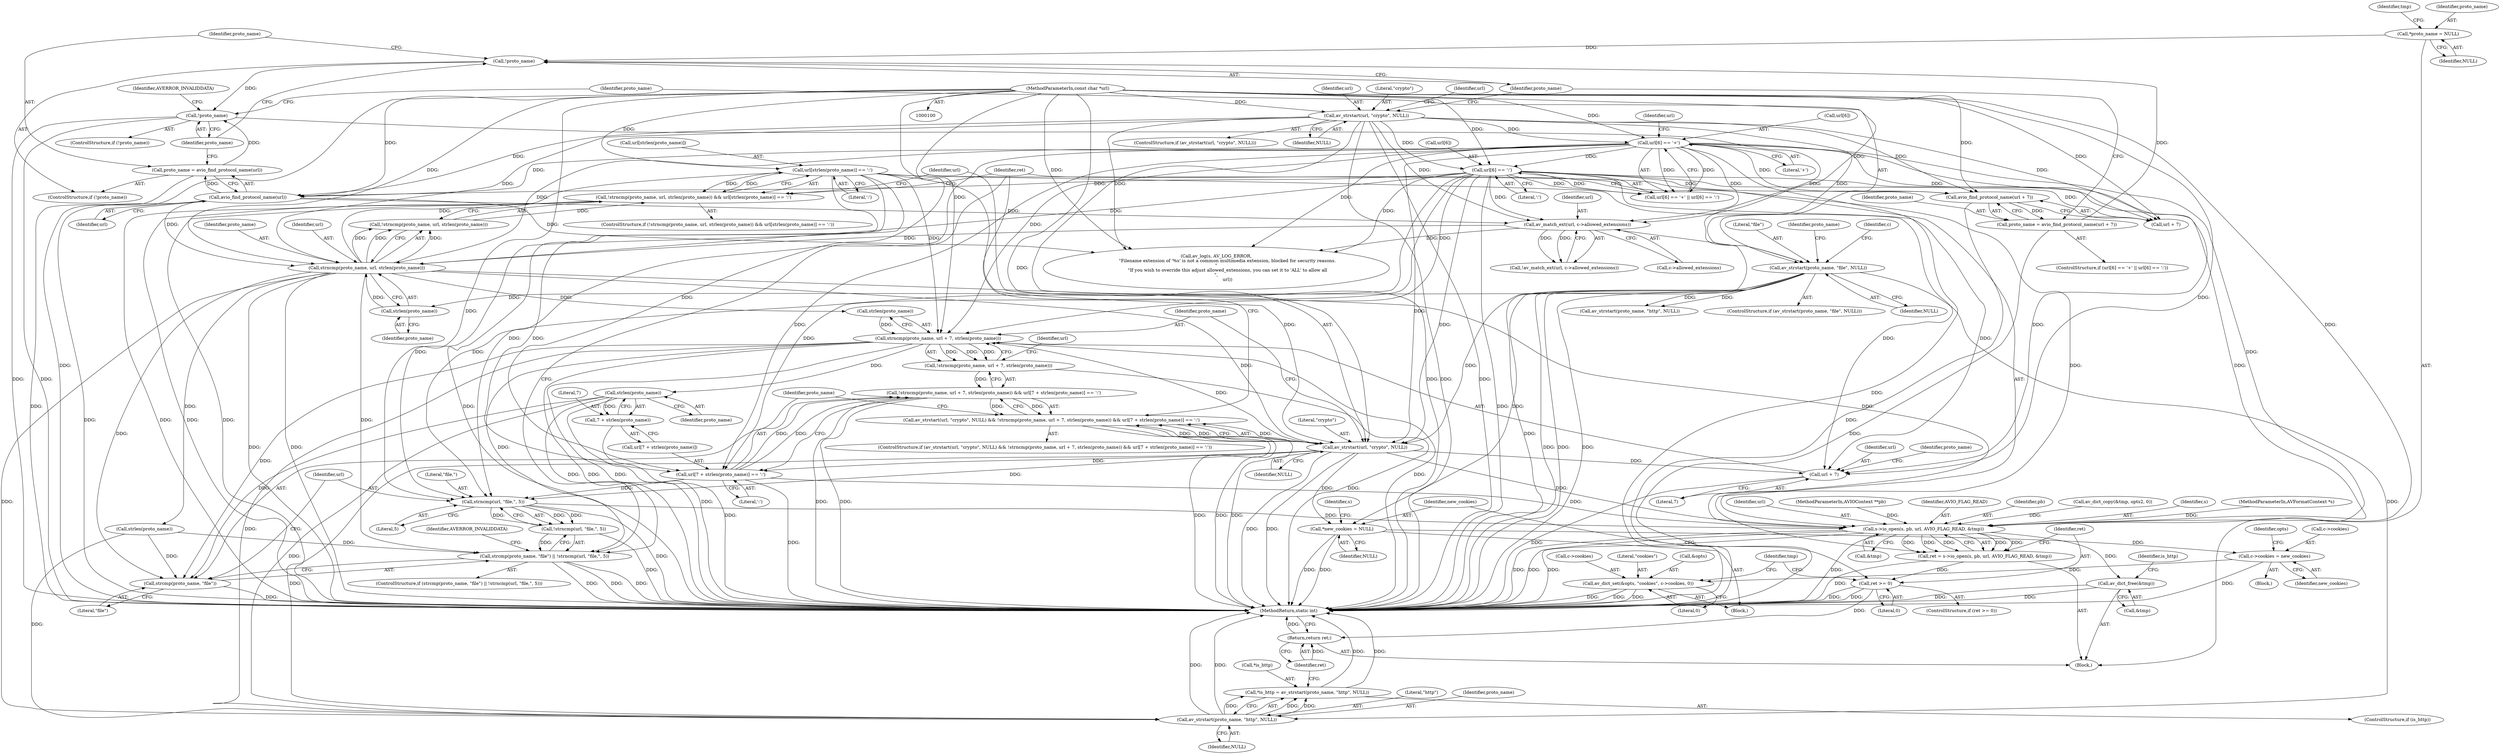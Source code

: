 digraph "0_FFmpeg_189ff4219644532bdfa7bab28dfedaee4d6d4021@API" {
"1000214" [label="(Call,url[strlen(proto_name)] == ':')"];
"1000209" [label="(Call,strncmp(proto_name, url, strlen(proto_name)))"];
"1000212" [label="(Call,strlen(proto_name))"];
"1000170" [label="(Call,av_strstart(proto_name, \"file\", NULL))"];
"1000165" [label="(Call,!proto_name)"];
"1000158" [label="(Call,!proto_name)"];
"1000151" [label="(Call,proto_name = avio_find_protocol_name(url + 7))"];
"1000153" [label="(Call,avio_find_protocol_name(url + 7))"];
"1000141" [label="(Call,url[6] == '+')"];
"1000134" [label="(Call,av_strstart(url, \"crypto\", NULL))"];
"1000103" [label="(MethodParameterIn,const char *url)"];
"1000146" [label="(Call,url[6] == ':')"];
"1000119" [label="(Call,*proto_name = NULL)"];
"1000160" [label="(Call,proto_name = avio_find_protocol_name(url))"];
"1000162" [label="(Call,avio_find_protocol_name(url))"];
"1000183" [label="(Call,av_match_ext(url, c->allowed_extensions))"];
"1000207" [label="(Call,!strncmp(proto_name, url, strlen(proto_name)) && url[strlen(proto_name)] == ':')"];
"1000223" [label="(Call,av_strstart(url, \"crypto\", NULL))"];
"1000222" [label="(Call,av_strstart(url, \"crypto\", NULL) && !strncmp(proto_name, url + 7, strlen(proto_name)) && url[7 + strlen(proto_name)] == ':')"];
"1000229" [label="(Call,strncmp(proto_name, url + 7, strlen(proto_name)))"];
"1000228" [label="(Call,!strncmp(proto_name, url + 7, strlen(proto_name)))"];
"1000227" [label="(Call,!strncmp(proto_name, url + 7, strlen(proto_name)) && url[7 + strlen(proto_name)] == ':')"];
"1000241" [label="(Call,strlen(proto_name))"];
"1000239" [label="(Call,7 + strlen(proto_name))"];
"1000246" [label="(Call,strcmp(proto_name, \"file\") || !strncmp(url, \"file,\", 5))"];
"1000247" [label="(Call,strcmp(proto_name, \"file\"))"];
"1000319" [label="(Call,av_strstart(proto_name, \"http\", NULL))"];
"1000316" [label="(Call,*is_http = av_strstart(proto_name, \"http\", NULL))"];
"1000231" [label="(Call,url + 7)"];
"1000236" [label="(Call,url[7 + strlen(proto_name)] == ':')"];
"1000251" [label="(Call,strncmp(url, \"file,\", 5))"];
"1000250" [label="(Call,!strncmp(url, \"file,\", 5))"];
"1000259" [label="(Call,s->io_open(s, pb, url, AVIO_FLAG_READ, &tmp))"];
"1000257" [label="(Call,ret = s->io_open(s, pb, url, AVIO_FLAG_READ, &tmp))"];
"1000267" [label="(Call,ret >= 0)"];
"1000323" [label="(Return,return ret;)"];
"1000311" [label="(Call,av_dict_free(&tmp))"];
"1000272" [label="(Call,*new_cookies = NULL)"];
"1000298" [label="(Call,c->cookies = new_cookies)"];
"1000303" [label="(Call,av_dict_set(&opts, \"cookies\", c->cookies, 0))"];
"1000232" [label="(Identifier,url)"];
"1000230" [label="(Identifier,proto_name)"];
"1000310" [label="(Literal,0)"];
"1000217" [label="(Call,strlen(proto_name))"];
"1000139" [label="(ControlStructure,if (url[6] == '+' || url[6] == ':'))"];
"1000321" [label="(Literal,\"http\")"];
"1000272" [label="(Call,*new_cookies = NULL)"];
"1000324" [label="(Identifier,ret)"];
"1000135" [label="(Identifier,url)"];
"1000325" [label="(MethodReturn,static int)"];
"1000268" [label="(Identifier,ret)"];
"1000206" [label="(ControlStructure,if (!strncmp(proto_name, url, strlen(proto_name)) && url[strlen(proto_name)] == ':'))"];
"1000264" [label="(Call,&tmp)"];
"1000209" [label="(Call,strncmp(proto_name, url, strlen(proto_name)))"];
"1000234" [label="(Call,strlen(proto_name))"];
"1000182" [label="(Call,!av_match_ext(url, c->allowed_extensions))"];
"1000312" [label="(Call,&tmp)"];
"1000262" [label="(Identifier,url)"];
"1000157" [label="(ControlStructure,if (!proto_name))"];
"1000259" [label="(Call,s->io_open(s, pb, url, AVIO_FLAG_READ, &tmp))"];
"1000311" [label="(Call,av_dict_free(&tmp))"];
"1000211" [label="(Identifier,url)"];
"1000241" [label="(Call,strlen(proto_name))"];
"1000313" [label="(Identifier,tmp)"];
"1000293" [label="(Block,)"];
"1000306" [label="(Literal,\"cookies\")"];
"1000253" [label="(Literal,\"file,\")"];
"1000248" [label="(Identifier,proto_name)"];
"1000221" [label="(ControlStructure,if (av_strstart(url, \"crypto\", NULL) && !strncmp(proto_name, url + 7, strlen(proto_name)) && url[7 + strlen(proto_name)] == ':'))"];
"1000219" [label="(Literal,':')"];
"1000158" [label="(Call,!proto_name)"];
"1000199" [label="(Identifier,proto_name)"];
"1000320" [label="(Identifier,proto_name)"];
"1000125" [label="(Identifier,tmp)"];
"1000239" [label="(Call,7 + strlen(proto_name))"];
"1000159" [label="(Identifier,proto_name)"];
"1000183" [label="(Call,av_match_ext(url, c->allowed_extensions))"];
"1000238" [label="(Identifier,url)"];
"1000184" [label="(Identifier,url)"];
"1000161" [label="(Identifier,proto_name)"];
"1000146" [label="(Call,url[6] == ':')"];
"1000323" [label="(Return,return ret;)"];
"1000226" [label="(Identifier,NULL)"];
"1000317" [label="(Call,*is_http)"];
"1000245" [label="(ControlStructure,if (strcmp(proto_name, \"file\") || !strncmp(url, \"file,\", 5)))"];
"1000243" [label="(Literal,':')"];
"1000233" [label="(Literal,7)"];
"1000119" [label="(Call,*proto_name = NULL)"];
"1000269" [label="(Literal,0)"];
"1000228" [label="(Call,!strncmp(proto_name, url + 7, strlen(proto_name)))"];
"1000225" [label="(Literal,\"crypto\")"];
"1000251" [label="(Call,strncmp(url, \"file,\", 5))"];
"1000258" [label="(Identifier,ret)"];
"1000302" [label="(Identifier,new_cookies)"];
"1000166" [label="(Identifier,proto_name)"];
"1000160" [label="(Call,proto_name = avio_find_protocol_name(url))"];
"1000153" [label="(Call,avio_find_protocol_name(url + 7))"];
"1000223" [label="(Call,av_strstart(url, \"crypto\", NULL))"];
"1000235" [label="(Identifier,proto_name)"];
"1000304" [label="(Call,&opts)"];
"1000240" [label="(Literal,7)"];
"1000170" [label="(Call,av_strstart(proto_name, \"file\", NULL))"];
"1000242" [label="(Identifier,proto_name)"];
"1000102" [label="(MethodParameterIn,AVIOContext **pb)"];
"1000168" [label="(Identifier,AVERROR_INVALIDDATA)"];
"1000215" [label="(Call,url[strlen(proto_name)])"];
"1000107" [label="(Block,)"];
"1000236" [label="(Call,url[7 + strlen(proto_name)] == ':')"];
"1000208" [label="(Call,!strncmp(proto_name, url, strlen(proto_name)))"];
"1000133" [label="(ControlStructure,if (av_strstart(url, \"crypto\", NULL)))"];
"1000185" [label="(Call,c->allowed_extensions)"];
"1000252" [label="(Identifier,url)"];
"1000314" [label="(ControlStructure,if (is_http))"];
"1000154" [label="(Call,url + 7)"];
"1000267" [label="(Call,ret >= 0)"];
"1000136" [label="(Literal,\"crypto\")"];
"1000263" [label="(Identifier,AVIO_FLAG_READ)"];
"1000279" [label="(Identifier,s)"];
"1000213" [label="(Identifier,proto_name)"];
"1000145" [label="(Literal,'+')"];
"1000137" [label="(Identifier,NULL)"];
"1000319" [label="(Call,av_strstart(proto_name, \"http\", NULL))"];
"1000120" [label="(Identifier,proto_name)"];
"1000315" [label="(Identifier,is_http)"];
"1000162" [label="(Call,avio_find_protocol_name(url))"];
"1000210" [label="(Identifier,proto_name)"];
"1000261" [label="(Identifier,pb)"];
"1000212" [label="(Call,strlen(proto_name))"];
"1000152" [label="(Identifier,proto_name)"];
"1000303" [label="(Call,av_dict_set(&opts, \"cookies\", c->cookies, 0))"];
"1000273" [label="(Identifier,new_cookies)"];
"1000164" [label="(ControlStructure,if (!proto_name))"];
"1000147" [label="(Call,url[6])"];
"1000299" [label="(Call,c->cookies)"];
"1000298" [label="(Call,c->cookies = new_cookies)"];
"1000247" [label="(Call,strcmp(proto_name, \"file\"))"];
"1000316" [label="(Call,*is_http = av_strstart(proto_name, \"http\", NULL))"];
"1000140" [label="(Call,url[6] == '+' || url[6] == ':')"];
"1000179" [label="(Identifier,c)"];
"1000169" [label="(ControlStructure,if (av_strstart(proto_name, \"file\", NULL)))"];
"1000222" [label="(Call,av_strstart(url, \"crypto\", NULL) && !strncmp(proto_name, url + 7, strlen(proto_name)) && url[7 + strlen(proto_name)] == ':')"];
"1000134" [label="(Call,av_strstart(url, \"crypto\", NULL))"];
"1000207" [label="(Call,!strncmp(proto_name, url, strlen(proto_name)) && url[strlen(proto_name)] == ':')"];
"1000128" [label="(Call,av_dict_copy(&tmp, opts2, 0))"];
"1000103" [label="(MethodParameterIn,const char *url)"];
"1000250" [label="(Call,!strncmp(url, \"file,\", 5))"];
"1000227" [label="(Call,!strncmp(proto_name, url + 7, strlen(proto_name)) && url[7 + strlen(proto_name)] == ':')"];
"1000260" [label="(Identifier,s)"];
"1000224" [label="(Identifier,url)"];
"1000305" [label="(Identifier,opts)"];
"1000256" [label="(Identifier,AVERROR_INVALIDDATA)"];
"1000171" [label="(Identifier,proto_name)"];
"1000237" [label="(Call,url[7 + strlen(proto_name)])"];
"1000121" [label="(Identifier,NULL)"];
"1000270" [label="(Block,)"];
"1000173" [label="(Identifier,NULL)"];
"1000322" [label="(Identifier,NULL)"];
"1000172" [label="(Literal,\"file\")"];
"1000246" [label="(Call,strcmp(proto_name, \"file\") || !strncmp(url, \"file,\", 5))"];
"1000198" [label="(Call,av_strstart(proto_name, \"http\", NULL))"];
"1000141" [label="(Call,url[6] == '+')"];
"1000163" [label="(Identifier,url)"];
"1000257" [label="(Call,ret = s->io_open(s, pb, url, AVIO_FLAG_READ, &tmp))"];
"1000148" [label="(Identifier,url)"];
"1000307" [label="(Call,c->cookies)"];
"1000231" [label="(Call,url + 7)"];
"1000214" [label="(Call,url[strlen(proto_name)] == ':')"];
"1000151" [label="(Call,proto_name = avio_find_protocol_name(url + 7))"];
"1000189" [label="(Call,av_log(s, AV_LOG_ERROR,\n                \"Filename extension of \'%s\' is not a common multimedia extension, blocked for security reasons.\n\"\n                \"If you wish to override this adjust allowed_extensions, you can set it to \'ALL\' to allow all\n\",\n                url))"];
"1000266" [label="(ControlStructure,if (ret >= 0))"];
"1000142" [label="(Call,url[6])"];
"1000229" [label="(Call,strncmp(proto_name, url + 7, strlen(proto_name)))"];
"1000143" [label="(Identifier,url)"];
"1000249" [label="(Literal,\"file\")"];
"1000165" [label="(Call,!proto_name)"];
"1000101" [label="(MethodParameterIn,AVFormatContext *s)"];
"1000150" [label="(Literal,':')"];
"1000254" [label="(Literal,5)"];
"1000274" [label="(Identifier,NULL)"];
"1000214" -> "1000207"  [label="AST: "];
"1000214" -> "1000219"  [label="CFG: "];
"1000215" -> "1000214"  [label="AST: "];
"1000219" -> "1000214"  [label="AST: "];
"1000207" -> "1000214"  [label="CFG: "];
"1000214" -> "1000325"  [label="DDG: "];
"1000214" -> "1000207"  [label="DDG: "];
"1000214" -> "1000207"  [label="DDG: "];
"1000209" -> "1000214"  [label="DDG: "];
"1000103" -> "1000214"  [label="DDG: "];
"1000214" -> "1000223"  [label="DDG: "];
"1000214" -> "1000229"  [label="DDG: "];
"1000214" -> "1000231"  [label="DDG: "];
"1000214" -> "1000236"  [label="DDG: "];
"1000214" -> "1000251"  [label="DDG: "];
"1000214" -> "1000259"  [label="DDG: "];
"1000209" -> "1000208"  [label="AST: "];
"1000209" -> "1000212"  [label="CFG: "];
"1000210" -> "1000209"  [label="AST: "];
"1000211" -> "1000209"  [label="AST: "];
"1000212" -> "1000209"  [label="AST: "];
"1000208" -> "1000209"  [label="CFG: "];
"1000209" -> "1000325"  [label="DDG: "];
"1000209" -> "1000325"  [label="DDG: "];
"1000209" -> "1000208"  [label="DDG: "];
"1000209" -> "1000208"  [label="DDG: "];
"1000209" -> "1000208"  [label="DDG: "];
"1000212" -> "1000209"  [label="DDG: "];
"1000141" -> "1000209"  [label="DDG: "];
"1000183" -> "1000209"  [label="DDG: "];
"1000134" -> "1000209"  [label="DDG: "];
"1000162" -> "1000209"  [label="DDG: "];
"1000146" -> "1000209"  [label="DDG: "];
"1000103" -> "1000209"  [label="DDG: "];
"1000209" -> "1000217"  [label="DDG: "];
"1000209" -> "1000223"  [label="DDG: "];
"1000209" -> "1000234"  [label="DDG: "];
"1000209" -> "1000246"  [label="DDG: "];
"1000209" -> "1000247"  [label="DDG: "];
"1000209" -> "1000259"  [label="DDG: "];
"1000209" -> "1000319"  [label="DDG: "];
"1000212" -> "1000213"  [label="CFG: "];
"1000213" -> "1000212"  [label="AST: "];
"1000170" -> "1000212"  [label="DDG: "];
"1000170" -> "1000169"  [label="AST: "];
"1000170" -> "1000173"  [label="CFG: "];
"1000171" -> "1000170"  [label="AST: "];
"1000172" -> "1000170"  [label="AST: "];
"1000173" -> "1000170"  [label="AST: "];
"1000179" -> "1000170"  [label="CFG: "];
"1000199" -> "1000170"  [label="CFG: "];
"1000170" -> "1000325"  [label="DDG: "];
"1000170" -> "1000325"  [label="DDG: "];
"1000170" -> "1000325"  [label="DDG: "];
"1000165" -> "1000170"  [label="DDG: "];
"1000134" -> "1000170"  [label="DDG: "];
"1000170" -> "1000198"  [label="DDG: "];
"1000170" -> "1000198"  [label="DDG: "];
"1000170" -> "1000223"  [label="DDG: "];
"1000170" -> "1000272"  [label="DDG: "];
"1000170" -> "1000319"  [label="DDG: "];
"1000165" -> "1000164"  [label="AST: "];
"1000165" -> "1000166"  [label="CFG: "];
"1000166" -> "1000165"  [label="AST: "];
"1000168" -> "1000165"  [label="CFG: "];
"1000171" -> "1000165"  [label="CFG: "];
"1000165" -> "1000325"  [label="DDG: "];
"1000165" -> "1000325"  [label="DDG: "];
"1000158" -> "1000165"  [label="DDG: "];
"1000160" -> "1000165"  [label="DDG: "];
"1000158" -> "1000157"  [label="AST: "];
"1000158" -> "1000159"  [label="CFG: "];
"1000159" -> "1000158"  [label="AST: "];
"1000161" -> "1000158"  [label="CFG: "];
"1000166" -> "1000158"  [label="CFG: "];
"1000151" -> "1000158"  [label="DDG: "];
"1000119" -> "1000158"  [label="DDG: "];
"1000151" -> "1000139"  [label="AST: "];
"1000151" -> "1000153"  [label="CFG: "];
"1000152" -> "1000151"  [label="AST: "];
"1000153" -> "1000151"  [label="AST: "];
"1000159" -> "1000151"  [label="CFG: "];
"1000151" -> "1000325"  [label="DDG: "];
"1000153" -> "1000151"  [label="DDG: "];
"1000153" -> "1000154"  [label="CFG: "];
"1000154" -> "1000153"  [label="AST: "];
"1000153" -> "1000325"  [label="DDG: "];
"1000141" -> "1000153"  [label="DDG: "];
"1000134" -> "1000153"  [label="DDG: "];
"1000146" -> "1000153"  [label="DDG: "];
"1000103" -> "1000153"  [label="DDG: "];
"1000141" -> "1000140"  [label="AST: "];
"1000141" -> "1000145"  [label="CFG: "];
"1000142" -> "1000141"  [label="AST: "];
"1000145" -> "1000141"  [label="AST: "];
"1000148" -> "1000141"  [label="CFG: "];
"1000140" -> "1000141"  [label="CFG: "];
"1000141" -> "1000325"  [label="DDG: "];
"1000141" -> "1000140"  [label="DDG: "];
"1000141" -> "1000140"  [label="DDG: "];
"1000134" -> "1000141"  [label="DDG: "];
"1000103" -> "1000141"  [label="DDG: "];
"1000141" -> "1000146"  [label="DDG: "];
"1000141" -> "1000154"  [label="DDG: "];
"1000141" -> "1000162"  [label="DDG: "];
"1000141" -> "1000183"  [label="DDG: "];
"1000141" -> "1000189"  [label="DDG: "];
"1000141" -> "1000223"  [label="DDG: "];
"1000141" -> "1000229"  [label="DDG: "];
"1000141" -> "1000231"  [label="DDG: "];
"1000141" -> "1000236"  [label="DDG: "];
"1000141" -> "1000251"  [label="DDG: "];
"1000141" -> "1000259"  [label="DDG: "];
"1000134" -> "1000133"  [label="AST: "];
"1000134" -> "1000137"  [label="CFG: "];
"1000135" -> "1000134"  [label="AST: "];
"1000136" -> "1000134"  [label="AST: "];
"1000137" -> "1000134"  [label="AST: "];
"1000143" -> "1000134"  [label="CFG: "];
"1000159" -> "1000134"  [label="CFG: "];
"1000134" -> "1000325"  [label="DDG: "];
"1000134" -> "1000325"  [label="DDG: "];
"1000134" -> "1000325"  [label="DDG: "];
"1000103" -> "1000134"  [label="DDG: "];
"1000134" -> "1000146"  [label="DDG: "];
"1000134" -> "1000154"  [label="DDG: "];
"1000134" -> "1000162"  [label="DDG: "];
"1000134" -> "1000183"  [label="DDG: "];
"1000134" -> "1000189"  [label="DDG: "];
"1000103" -> "1000100"  [label="AST: "];
"1000103" -> "1000325"  [label="DDG: "];
"1000103" -> "1000146"  [label="DDG: "];
"1000103" -> "1000154"  [label="DDG: "];
"1000103" -> "1000162"  [label="DDG: "];
"1000103" -> "1000183"  [label="DDG: "];
"1000103" -> "1000189"  [label="DDG: "];
"1000103" -> "1000223"  [label="DDG: "];
"1000103" -> "1000229"  [label="DDG: "];
"1000103" -> "1000231"  [label="DDG: "];
"1000103" -> "1000236"  [label="DDG: "];
"1000103" -> "1000251"  [label="DDG: "];
"1000103" -> "1000259"  [label="DDG: "];
"1000146" -> "1000140"  [label="AST: "];
"1000146" -> "1000150"  [label="CFG: "];
"1000147" -> "1000146"  [label="AST: "];
"1000150" -> "1000146"  [label="AST: "];
"1000140" -> "1000146"  [label="CFG: "];
"1000146" -> "1000325"  [label="DDG: "];
"1000146" -> "1000140"  [label="DDG: "];
"1000146" -> "1000140"  [label="DDG: "];
"1000146" -> "1000154"  [label="DDG: "];
"1000146" -> "1000162"  [label="DDG: "];
"1000146" -> "1000183"  [label="DDG: "];
"1000146" -> "1000189"  [label="DDG: "];
"1000146" -> "1000223"  [label="DDG: "];
"1000146" -> "1000229"  [label="DDG: "];
"1000146" -> "1000231"  [label="DDG: "];
"1000146" -> "1000236"  [label="DDG: "];
"1000146" -> "1000251"  [label="DDG: "];
"1000146" -> "1000259"  [label="DDG: "];
"1000119" -> "1000107"  [label="AST: "];
"1000119" -> "1000121"  [label="CFG: "];
"1000120" -> "1000119"  [label="AST: "];
"1000121" -> "1000119"  [label="AST: "];
"1000125" -> "1000119"  [label="CFG: "];
"1000160" -> "1000157"  [label="AST: "];
"1000160" -> "1000162"  [label="CFG: "];
"1000161" -> "1000160"  [label="AST: "];
"1000162" -> "1000160"  [label="AST: "];
"1000166" -> "1000160"  [label="CFG: "];
"1000160" -> "1000325"  [label="DDG: "];
"1000162" -> "1000160"  [label="DDG: "];
"1000162" -> "1000163"  [label="CFG: "];
"1000163" -> "1000162"  [label="AST: "];
"1000162" -> "1000325"  [label="DDG: "];
"1000162" -> "1000183"  [label="DDG: "];
"1000162" -> "1000189"  [label="DDG: "];
"1000183" -> "1000182"  [label="AST: "];
"1000183" -> "1000185"  [label="CFG: "];
"1000184" -> "1000183"  [label="AST: "];
"1000185" -> "1000183"  [label="AST: "];
"1000182" -> "1000183"  [label="CFG: "];
"1000183" -> "1000325"  [label="DDG: "];
"1000183" -> "1000182"  [label="DDG: "];
"1000183" -> "1000182"  [label="DDG: "];
"1000183" -> "1000189"  [label="DDG: "];
"1000207" -> "1000206"  [label="AST: "];
"1000207" -> "1000208"  [label="CFG: "];
"1000208" -> "1000207"  [label="AST: "];
"1000224" -> "1000207"  [label="CFG: "];
"1000258" -> "1000207"  [label="CFG: "];
"1000207" -> "1000325"  [label="DDG: "];
"1000207" -> "1000325"  [label="DDG: "];
"1000207" -> "1000325"  [label="DDG: "];
"1000208" -> "1000207"  [label="DDG: "];
"1000223" -> "1000222"  [label="AST: "];
"1000223" -> "1000226"  [label="CFG: "];
"1000224" -> "1000223"  [label="AST: "];
"1000225" -> "1000223"  [label="AST: "];
"1000226" -> "1000223"  [label="AST: "];
"1000230" -> "1000223"  [label="CFG: "];
"1000222" -> "1000223"  [label="CFG: "];
"1000223" -> "1000325"  [label="DDG: "];
"1000223" -> "1000325"  [label="DDG: "];
"1000223" -> "1000222"  [label="DDG: "];
"1000223" -> "1000222"  [label="DDG: "];
"1000223" -> "1000222"  [label="DDG: "];
"1000223" -> "1000229"  [label="DDG: "];
"1000223" -> "1000231"  [label="DDG: "];
"1000223" -> "1000236"  [label="DDG: "];
"1000223" -> "1000251"  [label="DDG: "];
"1000223" -> "1000259"  [label="DDG: "];
"1000223" -> "1000272"  [label="DDG: "];
"1000223" -> "1000319"  [label="DDG: "];
"1000222" -> "1000221"  [label="AST: "];
"1000222" -> "1000227"  [label="CFG: "];
"1000227" -> "1000222"  [label="AST: "];
"1000248" -> "1000222"  [label="CFG: "];
"1000258" -> "1000222"  [label="CFG: "];
"1000222" -> "1000325"  [label="DDG: "];
"1000222" -> "1000325"  [label="DDG: "];
"1000222" -> "1000325"  [label="DDG: "];
"1000227" -> "1000222"  [label="DDG: "];
"1000227" -> "1000222"  [label="DDG: "];
"1000229" -> "1000228"  [label="AST: "];
"1000229" -> "1000234"  [label="CFG: "];
"1000230" -> "1000229"  [label="AST: "];
"1000231" -> "1000229"  [label="AST: "];
"1000234" -> "1000229"  [label="AST: "];
"1000228" -> "1000229"  [label="CFG: "];
"1000229" -> "1000325"  [label="DDG: "];
"1000229" -> "1000325"  [label="DDG: "];
"1000229" -> "1000325"  [label="DDG: "];
"1000229" -> "1000228"  [label="DDG: "];
"1000229" -> "1000228"  [label="DDG: "];
"1000229" -> "1000228"  [label="DDG: "];
"1000234" -> "1000229"  [label="DDG: "];
"1000229" -> "1000241"  [label="DDG: "];
"1000229" -> "1000246"  [label="DDG: "];
"1000229" -> "1000247"  [label="DDG: "];
"1000229" -> "1000319"  [label="DDG: "];
"1000228" -> "1000227"  [label="AST: "];
"1000238" -> "1000228"  [label="CFG: "];
"1000227" -> "1000228"  [label="CFG: "];
"1000228" -> "1000325"  [label="DDG: "];
"1000228" -> "1000227"  [label="DDG: "];
"1000227" -> "1000236"  [label="CFG: "];
"1000236" -> "1000227"  [label="AST: "];
"1000227" -> "1000325"  [label="DDG: "];
"1000227" -> "1000325"  [label="DDG: "];
"1000236" -> "1000227"  [label="DDG: "];
"1000236" -> "1000227"  [label="DDG: "];
"1000241" -> "1000239"  [label="AST: "];
"1000241" -> "1000242"  [label="CFG: "];
"1000242" -> "1000241"  [label="AST: "];
"1000239" -> "1000241"  [label="CFG: "];
"1000241" -> "1000325"  [label="DDG: "];
"1000241" -> "1000239"  [label="DDG: "];
"1000241" -> "1000246"  [label="DDG: "];
"1000241" -> "1000247"  [label="DDG: "];
"1000241" -> "1000319"  [label="DDG: "];
"1000239" -> "1000237"  [label="AST: "];
"1000240" -> "1000239"  [label="AST: "];
"1000237" -> "1000239"  [label="CFG: "];
"1000239" -> "1000325"  [label="DDG: "];
"1000246" -> "1000245"  [label="AST: "];
"1000246" -> "1000247"  [label="CFG: "];
"1000246" -> "1000250"  [label="CFG: "];
"1000247" -> "1000246"  [label="AST: "];
"1000250" -> "1000246"  [label="AST: "];
"1000256" -> "1000246"  [label="CFG: "];
"1000258" -> "1000246"  [label="CFG: "];
"1000246" -> "1000325"  [label="DDG: "];
"1000246" -> "1000325"  [label="DDG: "];
"1000246" -> "1000325"  [label="DDG: "];
"1000217" -> "1000246"  [label="DDG: "];
"1000250" -> "1000246"  [label="DDG: "];
"1000247" -> "1000249"  [label="CFG: "];
"1000248" -> "1000247"  [label="AST: "];
"1000249" -> "1000247"  [label="AST: "];
"1000252" -> "1000247"  [label="CFG: "];
"1000247" -> "1000325"  [label="DDG: "];
"1000217" -> "1000247"  [label="DDG: "];
"1000319" -> "1000316"  [label="AST: "];
"1000319" -> "1000322"  [label="CFG: "];
"1000320" -> "1000319"  [label="AST: "];
"1000321" -> "1000319"  [label="AST: "];
"1000322" -> "1000319"  [label="AST: "];
"1000316" -> "1000319"  [label="CFG: "];
"1000319" -> "1000325"  [label="DDG: "];
"1000319" -> "1000325"  [label="DDG: "];
"1000319" -> "1000316"  [label="DDG: "];
"1000319" -> "1000316"  [label="DDG: "];
"1000319" -> "1000316"  [label="DDG: "];
"1000217" -> "1000319"  [label="DDG: "];
"1000316" -> "1000314"  [label="AST: "];
"1000317" -> "1000316"  [label="AST: "];
"1000324" -> "1000316"  [label="CFG: "];
"1000316" -> "1000325"  [label="DDG: "];
"1000316" -> "1000325"  [label="DDG: "];
"1000231" -> "1000233"  [label="CFG: "];
"1000232" -> "1000231"  [label="AST: "];
"1000233" -> "1000231"  [label="AST: "];
"1000235" -> "1000231"  [label="CFG: "];
"1000231" -> "1000325"  [label="DDG: "];
"1000236" -> "1000243"  [label="CFG: "];
"1000237" -> "1000236"  [label="AST: "];
"1000243" -> "1000236"  [label="AST: "];
"1000236" -> "1000325"  [label="DDG: "];
"1000236" -> "1000251"  [label="DDG: "];
"1000236" -> "1000259"  [label="DDG: "];
"1000251" -> "1000250"  [label="AST: "];
"1000251" -> "1000254"  [label="CFG: "];
"1000252" -> "1000251"  [label="AST: "];
"1000253" -> "1000251"  [label="AST: "];
"1000254" -> "1000251"  [label="AST: "];
"1000250" -> "1000251"  [label="CFG: "];
"1000251" -> "1000325"  [label="DDG: "];
"1000251" -> "1000250"  [label="DDG: "];
"1000251" -> "1000250"  [label="DDG: "];
"1000251" -> "1000250"  [label="DDG: "];
"1000251" -> "1000259"  [label="DDG: "];
"1000250" -> "1000325"  [label="DDG: "];
"1000259" -> "1000257"  [label="AST: "];
"1000259" -> "1000264"  [label="CFG: "];
"1000260" -> "1000259"  [label="AST: "];
"1000261" -> "1000259"  [label="AST: "];
"1000262" -> "1000259"  [label="AST: "];
"1000263" -> "1000259"  [label="AST: "];
"1000264" -> "1000259"  [label="AST: "];
"1000257" -> "1000259"  [label="CFG: "];
"1000259" -> "1000325"  [label="DDG: "];
"1000259" -> "1000325"  [label="DDG: "];
"1000259" -> "1000325"  [label="DDG: "];
"1000259" -> "1000325"  [label="DDG: "];
"1000259" -> "1000257"  [label="DDG: "];
"1000259" -> "1000257"  [label="DDG: "];
"1000259" -> "1000257"  [label="DDG: "];
"1000259" -> "1000257"  [label="DDG: "];
"1000259" -> "1000257"  [label="DDG: "];
"1000101" -> "1000259"  [label="DDG: "];
"1000102" -> "1000259"  [label="DDG: "];
"1000128" -> "1000259"  [label="DDG: "];
"1000259" -> "1000311"  [label="DDG: "];
"1000257" -> "1000107"  [label="AST: "];
"1000258" -> "1000257"  [label="AST: "];
"1000268" -> "1000257"  [label="CFG: "];
"1000257" -> "1000325"  [label="DDG: "];
"1000257" -> "1000267"  [label="DDG: "];
"1000267" -> "1000266"  [label="AST: "];
"1000267" -> "1000269"  [label="CFG: "];
"1000268" -> "1000267"  [label="AST: "];
"1000269" -> "1000267"  [label="AST: "];
"1000273" -> "1000267"  [label="CFG: "];
"1000313" -> "1000267"  [label="CFG: "];
"1000267" -> "1000325"  [label="DDG: "];
"1000267" -> "1000325"  [label="DDG: "];
"1000267" -> "1000323"  [label="DDG: "];
"1000323" -> "1000107"  [label="AST: "];
"1000323" -> "1000324"  [label="CFG: "];
"1000324" -> "1000323"  [label="AST: "];
"1000325" -> "1000323"  [label="CFG: "];
"1000323" -> "1000325"  [label="DDG: "];
"1000324" -> "1000323"  [label="DDG: "];
"1000311" -> "1000107"  [label="AST: "];
"1000311" -> "1000312"  [label="CFG: "];
"1000312" -> "1000311"  [label="AST: "];
"1000315" -> "1000311"  [label="CFG: "];
"1000311" -> "1000325"  [label="DDG: "];
"1000311" -> "1000325"  [label="DDG: "];
"1000272" -> "1000270"  [label="AST: "];
"1000272" -> "1000274"  [label="CFG: "];
"1000273" -> "1000272"  [label="AST: "];
"1000274" -> "1000272"  [label="AST: "];
"1000279" -> "1000272"  [label="CFG: "];
"1000272" -> "1000325"  [label="DDG: "];
"1000272" -> "1000325"  [label="DDG: "];
"1000272" -> "1000298"  [label="DDG: "];
"1000298" -> "1000293"  [label="AST: "];
"1000298" -> "1000302"  [label="CFG: "];
"1000299" -> "1000298"  [label="AST: "];
"1000302" -> "1000298"  [label="AST: "];
"1000305" -> "1000298"  [label="CFG: "];
"1000298" -> "1000325"  [label="DDG: "];
"1000298" -> "1000303"  [label="DDG: "];
"1000303" -> "1000270"  [label="AST: "];
"1000303" -> "1000310"  [label="CFG: "];
"1000304" -> "1000303"  [label="AST: "];
"1000306" -> "1000303"  [label="AST: "];
"1000307" -> "1000303"  [label="AST: "];
"1000310" -> "1000303"  [label="AST: "];
"1000313" -> "1000303"  [label="CFG: "];
"1000303" -> "1000325"  [label="DDG: "];
"1000303" -> "1000325"  [label="DDG: "];
"1000303" -> "1000325"  [label="DDG: "];
}
